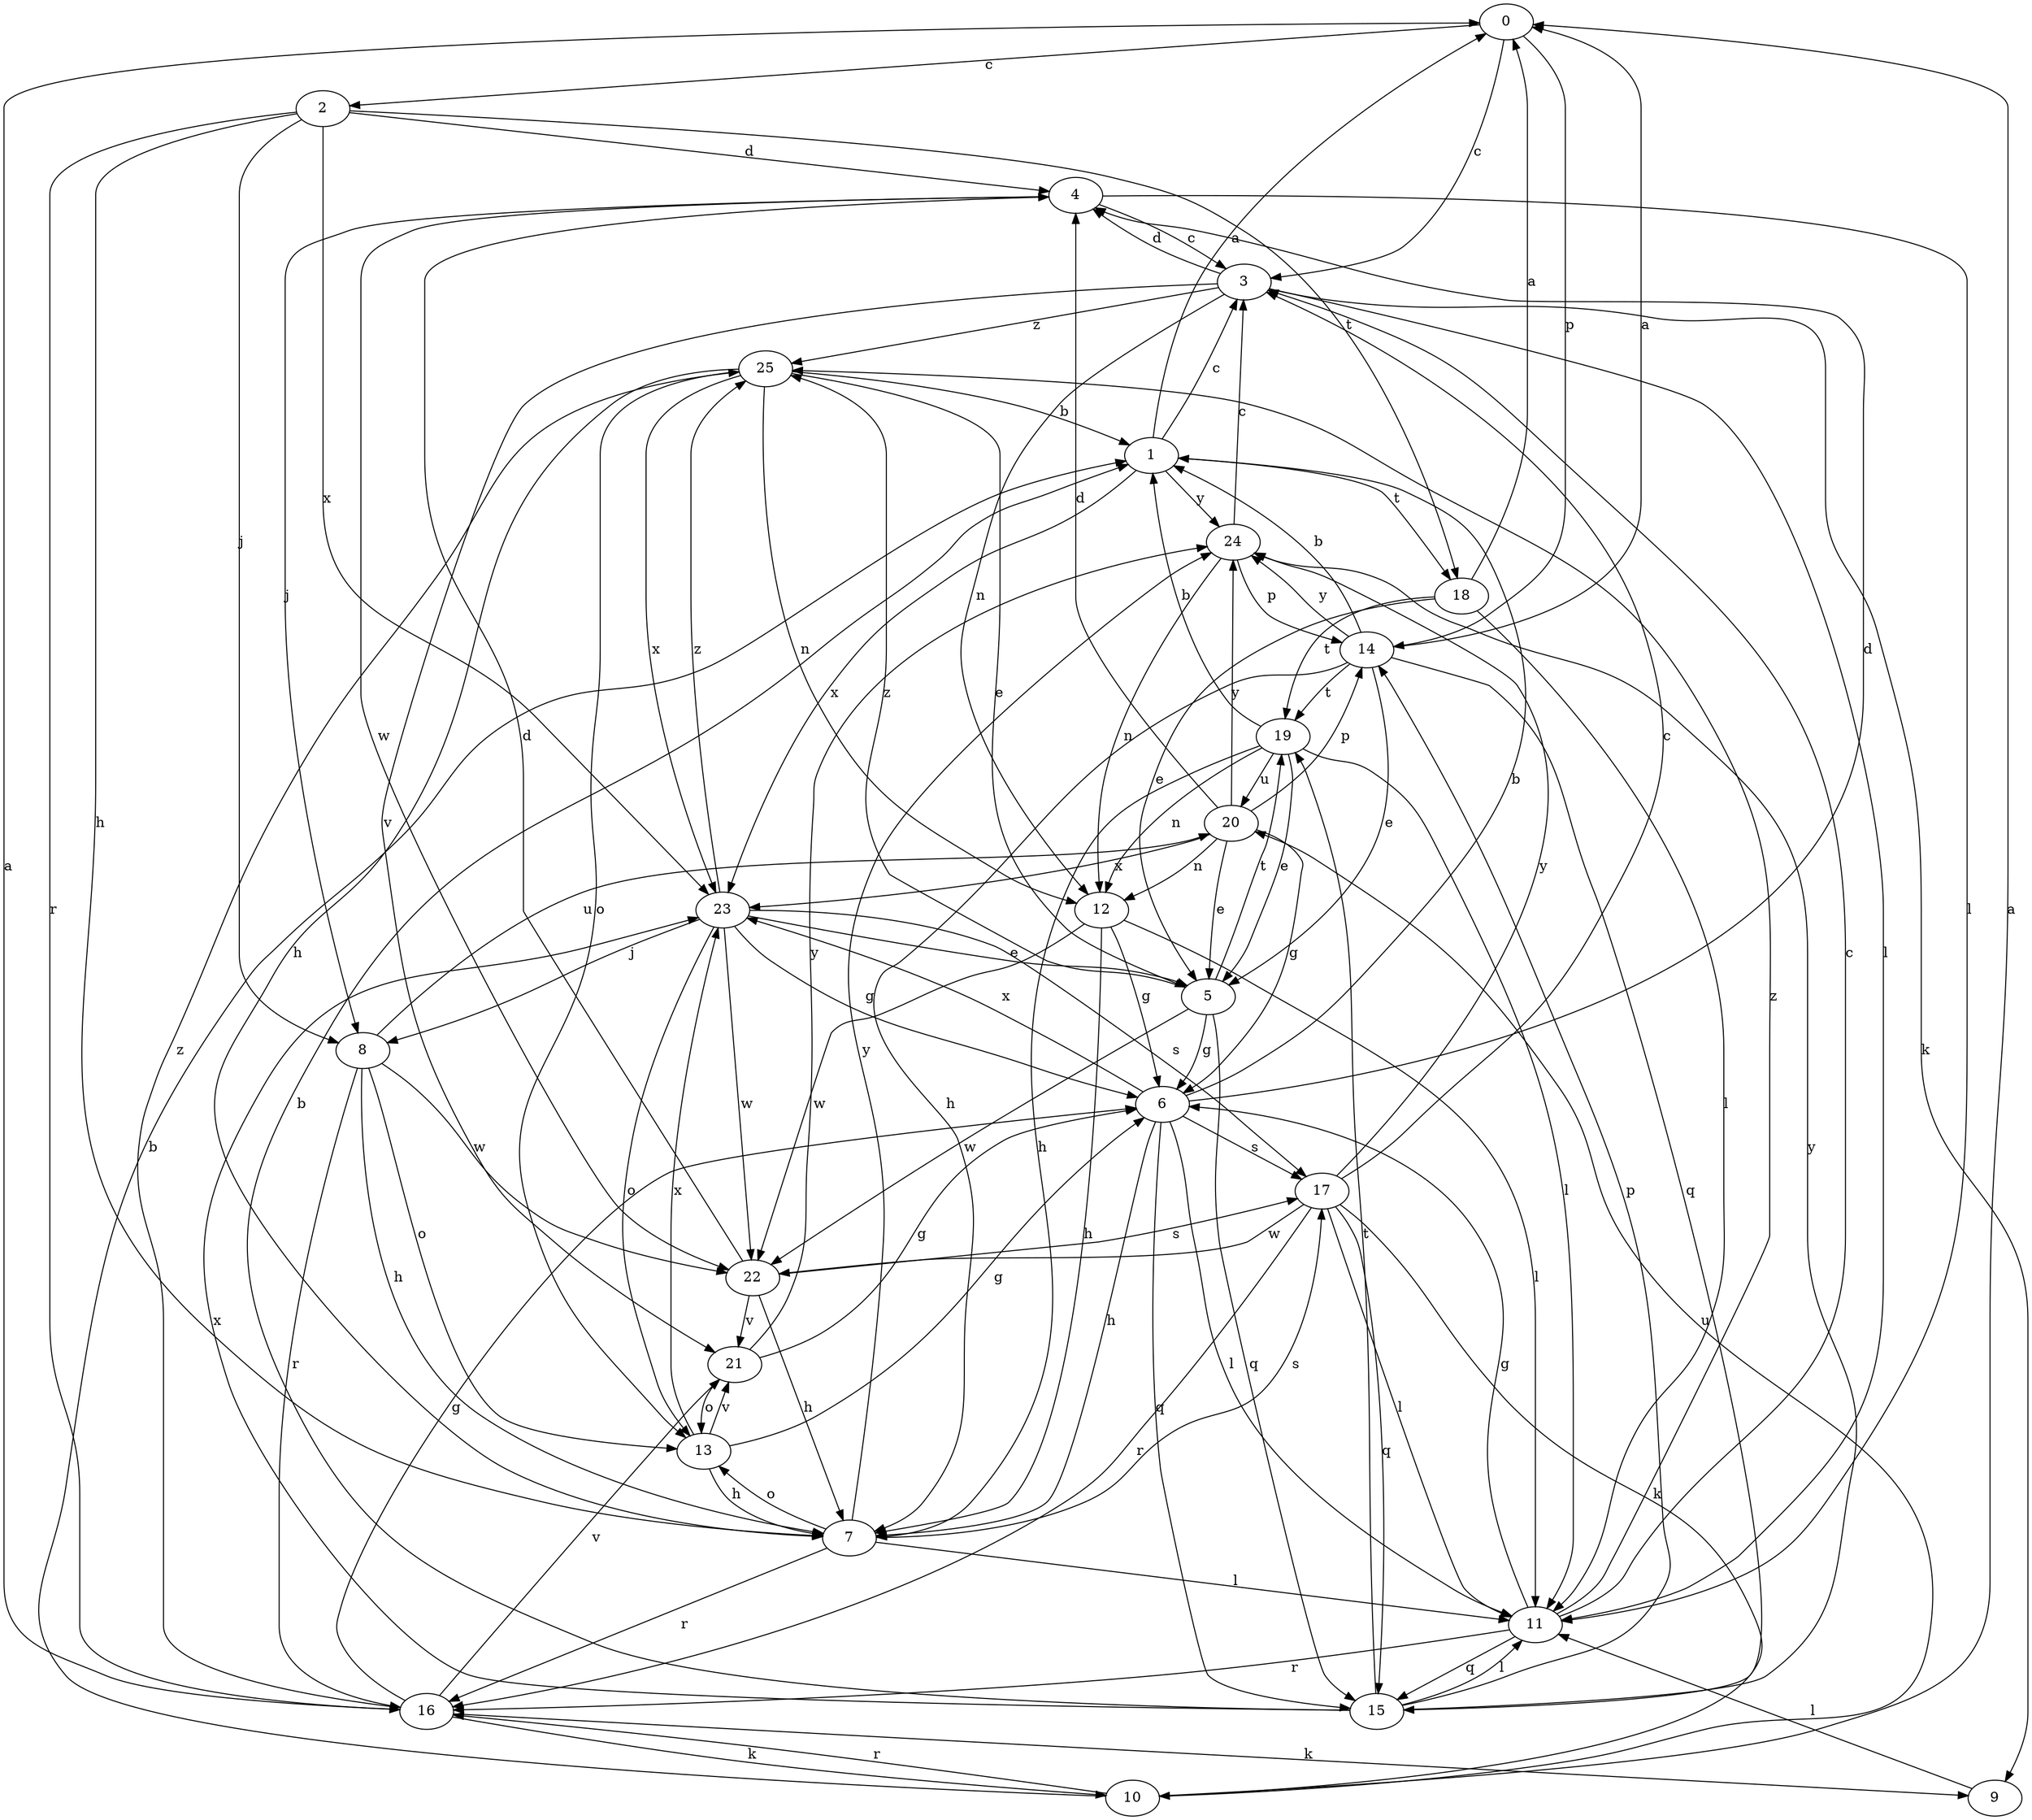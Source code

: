 strict digraph  {
0;
1;
2;
3;
4;
5;
6;
7;
8;
9;
10;
11;
12;
13;
14;
15;
16;
17;
18;
19;
20;
21;
22;
23;
24;
25;
0 -> 2  [label=c];
0 -> 3  [label=c];
0 -> 14  [label=p];
1 -> 0  [label=a];
1 -> 3  [label=c];
1 -> 18  [label=t];
1 -> 23  [label=x];
1 -> 24  [label=y];
2 -> 4  [label=d];
2 -> 7  [label=h];
2 -> 8  [label=j];
2 -> 16  [label=r];
2 -> 18  [label=t];
2 -> 23  [label=x];
3 -> 4  [label=d];
3 -> 9  [label=k];
3 -> 11  [label=l];
3 -> 12  [label=n];
3 -> 21  [label=v];
3 -> 25  [label=z];
4 -> 3  [label=c];
4 -> 8  [label=j];
4 -> 11  [label=l];
4 -> 22  [label=w];
5 -> 6  [label=g];
5 -> 15  [label=q];
5 -> 19  [label=t];
5 -> 22  [label=w];
5 -> 25  [label=z];
6 -> 1  [label=b];
6 -> 4  [label=d];
6 -> 7  [label=h];
6 -> 11  [label=l];
6 -> 15  [label=q];
6 -> 17  [label=s];
6 -> 23  [label=x];
7 -> 11  [label=l];
7 -> 13  [label=o];
7 -> 16  [label=r];
7 -> 17  [label=s];
7 -> 24  [label=y];
8 -> 7  [label=h];
8 -> 13  [label=o];
8 -> 16  [label=r];
8 -> 20  [label=u];
8 -> 22  [label=w];
9 -> 11  [label=l];
10 -> 0  [label=a];
10 -> 1  [label=b];
10 -> 16  [label=r];
10 -> 20  [label=u];
11 -> 3  [label=c];
11 -> 6  [label=g];
11 -> 15  [label=q];
11 -> 16  [label=r];
11 -> 25  [label=z];
12 -> 6  [label=g];
12 -> 7  [label=h];
12 -> 11  [label=l];
12 -> 22  [label=w];
13 -> 6  [label=g];
13 -> 7  [label=h];
13 -> 21  [label=v];
13 -> 23  [label=x];
14 -> 0  [label=a];
14 -> 1  [label=b];
14 -> 5  [label=e];
14 -> 7  [label=h];
14 -> 15  [label=q];
14 -> 19  [label=t];
14 -> 24  [label=y];
15 -> 1  [label=b];
15 -> 11  [label=l];
15 -> 14  [label=p];
15 -> 19  [label=t];
15 -> 23  [label=x];
15 -> 24  [label=y];
16 -> 0  [label=a];
16 -> 6  [label=g];
16 -> 9  [label=k];
16 -> 10  [label=k];
16 -> 21  [label=v];
16 -> 25  [label=z];
17 -> 3  [label=c];
17 -> 10  [label=k];
17 -> 11  [label=l];
17 -> 15  [label=q];
17 -> 16  [label=r];
17 -> 22  [label=w];
17 -> 24  [label=y];
18 -> 0  [label=a];
18 -> 5  [label=e];
18 -> 11  [label=l];
18 -> 19  [label=t];
19 -> 1  [label=b];
19 -> 5  [label=e];
19 -> 7  [label=h];
19 -> 11  [label=l];
19 -> 12  [label=n];
19 -> 20  [label=u];
20 -> 4  [label=d];
20 -> 5  [label=e];
20 -> 6  [label=g];
20 -> 12  [label=n];
20 -> 14  [label=p];
20 -> 23  [label=x];
20 -> 24  [label=y];
21 -> 6  [label=g];
21 -> 13  [label=o];
21 -> 24  [label=y];
22 -> 4  [label=d];
22 -> 7  [label=h];
22 -> 17  [label=s];
22 -> 21  [label=v];
23 -> 5  [label=e];
23 -> 6  [label=g];
23 -> 8  [label=j];
23 -> 13  [label=o];
23 -> 17  [label=s];
23 -> 22  [label=w];
23 -> 25  [label=z];
24 -> 3  [label=c];
24 -> 12  [label=n];
24 -> 14  [label=p];
25 -> 1  [label=b];
25 -> 5  [label=e];
25 -> 7  [label=h];
25 -> 12  [label=n];
25 -> 13  [label=o];
25 -> 23  [label=x];
}
